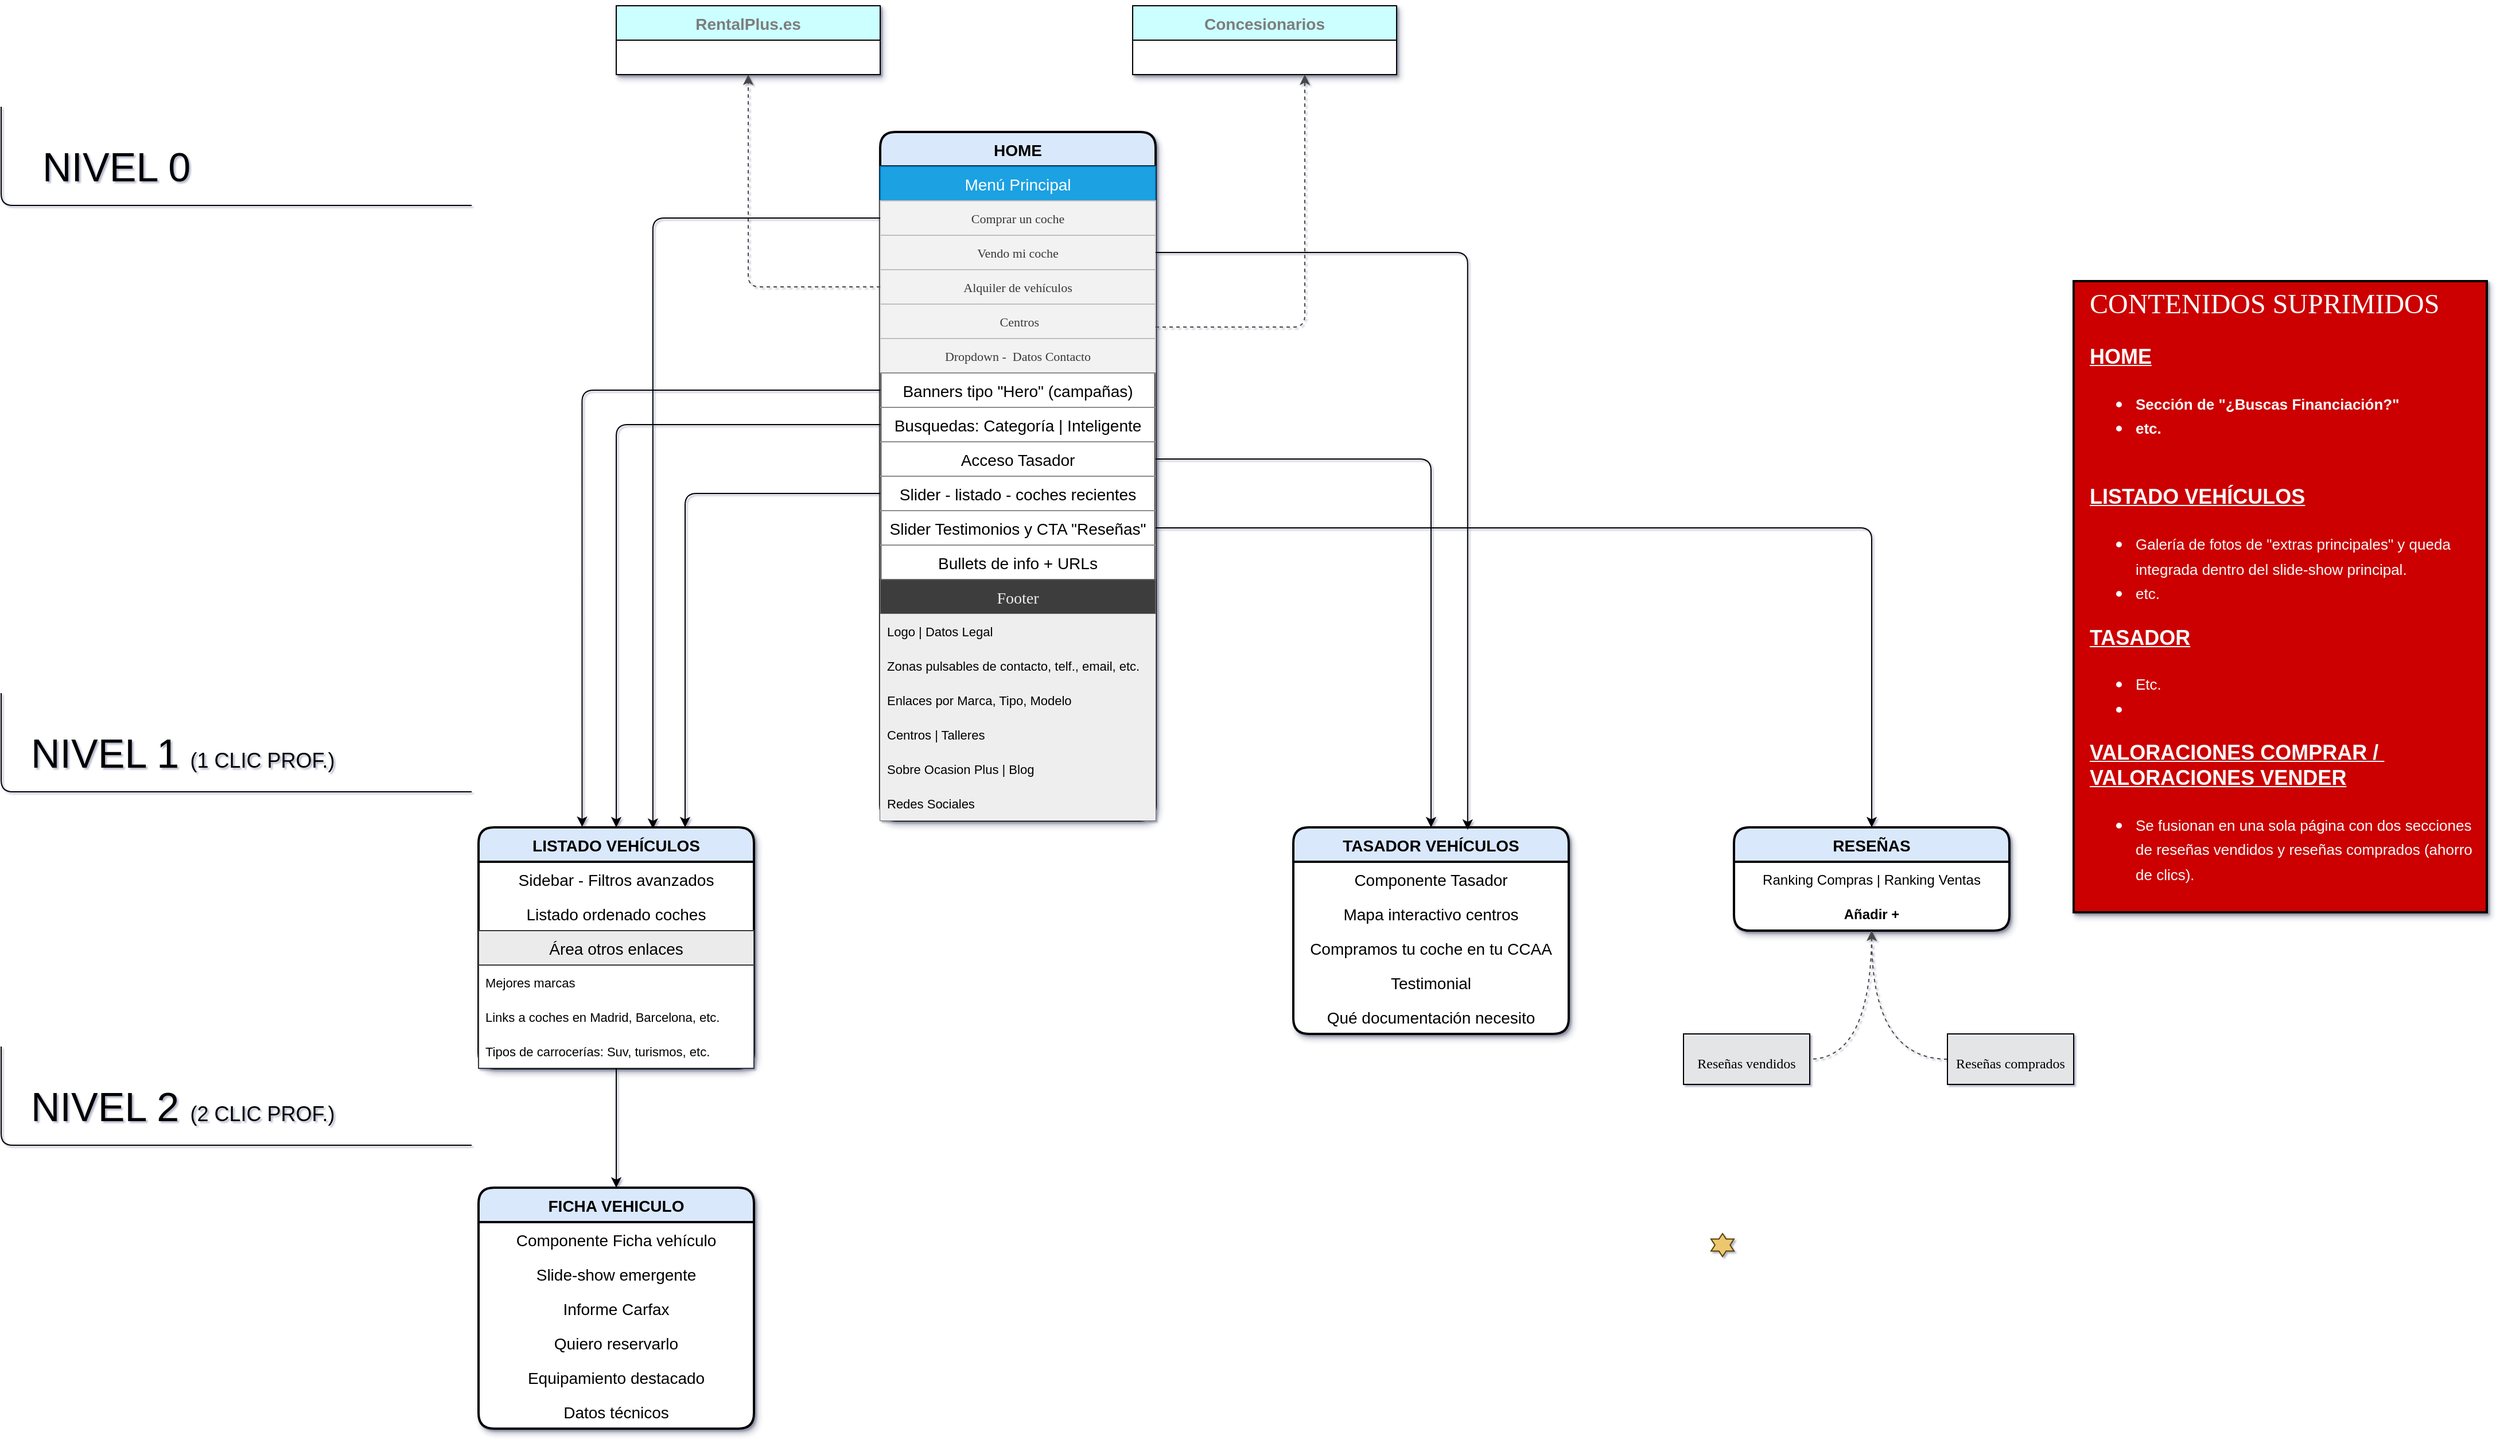 <mxfile version="17.2.4" type="github">
  <diagram name="Page-1" id="b520641d-4fe3-3701-9064-5fc419738815">
    <mxGraphModel dx="2585" dy="1785" grid="1" gridSize="10" guides="1" tooltips="1" connect="1" arrows="1" fold="1" page="0" pageScale="1" pageWidth="1100" pageHeight="850" background="none" math="0" shadow="1">
      <root>
        <mxCell id="0" />
        <mxCell id="1" parent="0" />
        <mxCell id="tPE-32FipRdGpnMbUiPh-1" value="HOME" style="swimlane;fontStyle=1;childLayout=stackLayout;horizontal=1;startSize=30;horizontalStack=0;resizeParent=1;resizeParentMax=0;resizeLast=0;collapsible=1;marginBottom=0;fillColor=#dae8fc;strokeColor=default;gradientColor=none;swimlaneFillColor=default;strokeWidth=2;perimeterSpacing=0;rounded=1;shadow=1;sketch=0;glass=0;fontSize=14;" parent="1" vertex="1">
          <mxGeometry x="810" y="50" width="240" height="600" as="geometry">
            <mxRectangle x="50" y="140" width="70" height="30" as="alternateBounds" />
          </mxGeometry>
        </mxCell>
        <mxCell id="n5QsFFlIIkBd-EJtn_40-27" value="Menú Principal" style="swimlane;fontStyle=0;childLayout=stackLayout;horizontal=1;startSize=30;horizontalStack=0;resizeParent=1;resizeParentMax=0;resizeLast=0;collapsible=1;marginBottom=0;fontFamily=Helvetica;fontSize=14;strokeWidth=1;fillColor=#1ba1e2;strokeColor=#006EAF;swimlaneFillColor=default;fontColor=#ffffff;" parent="tPE-32FipRdGpnMbUiPh-1" vertex="1">
          <mxGeometry y="30" width="240" height="180" as="geometry">
            <mxRectangle y="30" width="240" height="30" as="alternateBounds" />
          </mxGeometry>
        </mxCell>
        <mxCell id="n5QsFFlIIkBd-EJtn_40-28" value="Comprar un coche" style="text;strokeColor=#BFBFBF;fillColor=#F2F2F2;align=center;verticalAlign=middle;spacingLeft=4;spacingRight=4;overflow=hidden;points=[[0,0.5],[1,0.5]];portConstraint=eastwest;rotatable=0;fontFamily=Verdana;fontSize=11;fontColor=#383838;strokeWidth=1;" parent="n5QsFFlIIkBd-EJtn_40-27" vertex="1">
          <mxGeometry y="30" width="240" height="30" as="geometry" />
        </mxCell>
        <mxCell id="n5QsFFlIIkBd-EJtn_40-29" value="Vendo mi coche" style="text;strokeColor=#BFBFBF;fillColor=#F2F2F2;align=center;verticalAlign=middle;spacingLeft=4;spacingRight=4;overflow=hidden;points=[[0,0.5],[1,0.5]];portConstraint=eastwest;rotatable=0;fontFamily=Verdana;fontSize=11;fontColor=#383838;strokeWidth=1;" parent="n5QsFFlIIkBd-EJtn_40-27" vertex="1">
          <mxGeometry y="60" width="240" height="30" as="geometry" />
        </mxCell>
        <mxCell id="n5QsFFlIIkBd-EJtn_40-30" value="Alquiler de vehículos" style="text;strokeColor=#BFBFBF;fillColor=#F2F2F2;align=center;verticalAlign=middle;spacingLeft=4;spacingRight=4;overflow=hidden;points=[[0,0.5],[1,0.5]];portConstraint=eastwest;rotatable=0;fontFamily=Verdana;fontSize=11;fontColor=#383838;strokeWidth=1;" parent="n5QsFFlIIkBd-EJtn_40-27" vertex="1">
          <mxGeometry y="90" width="240" height="30" as="geometry" />
        </mxCell>
        <mxCell id="n5QsFFlIIkBd-EJtn_40-31" value=" Centros" style="text;strokeColor=#BFBFBF;fillColor=#F2F2F2;align=center;verticalAlign=middle;spacingLeft=4;spacingRight=4;overflow=hidden;points=[[0,0,0,0.5],[1,0.5]];portConstraint=eastwest;rotatable=0;fontFamily=Verdana;fontSize=11;fontColor=#383838;strokeWidth=1;" parent="n5QsFFlIIkBd-EJtn_40-27" vertex="1">
          <mxGeometry y="120" width="240" height="30" as="geometry" />
        </mxCell>
        <mxCell id="n5QsFFlIIkBd-EJtn_40-32" value="Dropdown -  Datos Contacto" style="text;strokeColor=#BFBFBF;fillColor=#F2F2F2;align=center;verticalAlign=middle;spacingLeft=4;spacingRight=4;overflow=hidden;points=[[0,0.5],[1,0.5]];portConstraint=eastwest;rotatable=0;fontFamily=Verdana;fontSize=11;fontColor=#383838;strokeWidth=1;" parent="n5QsFFlIIkBd-EJtn_40-27" vertex="1">
          <mxGeometry y="150" width="240" height="30" as="geometry" />
        </mxCell>
        <mxCell id="n5QsFFlIIkBd-EJtn_40-39" value="Banners tipo &quot;Hero&quot; (campañas)" style="text;strokeColor=#8C8C8C;fillColor=none;align=center;verticalAlign=middle;spacingLeft=4;spacingRight=4;overflow=hidden;points=[[0,0.5],[1,0.5]];portConstraint=eastwest;rotatable=0;strokeWidth=1;fontStyle=0;fontSize=14;" parent="tPE-32FipRdGpnMbUiPh-1" vertex="1">
          <mxGeometry y="210" width="240" height="30" as="geometry" />
        </mxCell>
        <mxCell id="tPE-32FipRdGpnMbUiPh-10" value="Busquedas: Categoría | Inteligente" style="text;strokeColor=#8C8C8C;fillColor=none;align=center;verticalAlign=middle;spacingLeft=4;spacingRight=4;overflow=hidden;points=[[0,0.5],[1,0.5]];portConstraint=eastwest;rotatable=0;strokeWidth=1;fontStyle=0;fontSize=14;" parent="tPE-32FipRdGpnMbUiPh-1" vertex="1">
          <mxGeometry y="240" width="240" height="30" as="geometry" />
        </mxCell>
        <mxCell id="tPE-32FipRdGpnMbUiPh-13" value="Acceso Tasador" style="text;strokeColor=#8C8C8C;fillColor=none;align=center;verticalAlign=middle;spacingLeft=4;spacingRight=4;overflow=hidden;points=[[0,0.5],[1,0.5]];portConstraint=eastwest;rotatable=0;strokeWidth=1;fontStyle=0;fontSize=14;" parent="tPE-32FipRdGpnMbUiPh-1" vertex="1">
          <mxGeometry y="270" width="240" height="30" as="geometry" />
        </mxCell>
        <mxCell id="tPE-32FipRdGpnMbUiPh-16" value="Slider - listado - coches recientes" style="text;strokeColor=#8C8C8C;fillColor=none;align=center;verticalAlign=middle;spacingLeft=4;spacingRight=4;overflow=hidden;points=[[0,0.5],[1,0.5]];portConstraint=eastwest;rotatable=0;strokeWidth=1;fontStyle=0;fontSize=14;" parent="tPE-32FipRdGpnMbUiPh-1" vertex="1">
          <mxGeometry y="300" width="240" height="30" as="geometry" />
        </mxCell>
        <mxCell id="tPE-32FipRdGpnMbUiPh-17" value="Slider Testimonios y CTA &quot;Reseñas&quot;" style="text;strokeColor=#8C8C8C;fillColor=none;align=center;verticalAlign=middle;spacingLeft=4;spacingRight=4;overflow=hidden;points=[[0,0.5],[1,0.5]];portConstraint=eastwest;rotatable=0;strokeWidth=1;fontStyle=0;fontSize=14;" parent="tPE-32FipRdGpnMbUiPh-1" vertex="1">
          <mxGeometry y="330" width="240" height="30" as="geometry" />
        </mxCell>
        <mxCell id="tPE-32FipRdGpnMbUiPh-19" value="Bullets de info + URLs" style="text;strokeColor=#8C8C8C;fillColor=none;align=center;verticalAlign=middle;spacingLeft=4;spacingRight=4;overflow=hidden;points=[[0,0.5],[1,0.5]];portConstraint=eastwest;rotatable=0;strokeWidth=1;fontStyle=0;fontSize=14;" parent="tPE-32FipRdGpnMbUiPh-1" vertex="1">
          <mxGeometry y="360" width="240" height="30" as="geometry" />
        </mxCell>
        <mxCell id="n5QsFFlIIkBd-EJtn_40-43" value="Footer" style="swimlane;fontStyle=0;childLayout=stackLayout;horizontal=1;startSize=30;horizontalStack=0;resizeParent=1;resizeParentMax=0;resizeLast=0;collapsible=1;marginBottom=0;fontFamily=Verdana;fontSize=14;strokeWidth=1;swimlaneFillColor=default;fillColor=#3D3D3D;fontColor=#EDEDED;strokeColor=#666666;" parent="tPE-32FipRdGpnMbUiPh-1" vertex="1">
          <mxGeometry y="390" width="240" height="210" as="geometry">
            <mxRectangle y="480" width="240" height="30" as="alternateBounds" />
          </mxGeometry>
        </mxCell>
        <mxCell id="n5QsFFlIIkBd-EJtn_40-44" value="Logo | Datos Legal" style="text;align=left;verticalAlign=middle;spacingLeft=4;spacingRight=4;overflow=hidden;points=[[0,0.5],[1,0.5]];portConstraint=eastwest;rotatable=0;fontFamily=Helvetica;fontSize=11;fillColor=#eeeeee;strokeColor=none;" parent="n5QsFFlIIkBd-EJtn_40-43" vertex="1">
          <mxGeometry y="30" width="240" height="30" as="geometry" />
        </mxCell>
        <mxCell id="n5QsFFlIIkBd-EJtn_40-45" value="Zonas pulsables de contacto, telf., email, etc." style="text;strokeColor=none;fillColor=#eeeeee;align=left;verticalAlign=middle;spacingLeft=4;spacingRight=4;overflow=hidden;points=[[0,0.5],[1,0.5]];portConstraint=eastwest;rotatable=0;fontFamily=Helvetica;fontSize=11;fontColor=default;" parent="n5QsFFlIIkBd-EJtn_40-43" vertex="1">
          <mxGeometry y="60" width="240" height="30" as="geometry" />
        </mxCell>
        <mxCell id="n5QsFFlIIkBd-EJtn_40-46" value="Enlaces por Marca, Tipo, Modelo" style="text;strokeColor=none;fillColor=#eeeeee;align=left;verticalAlign=middle;spacingLeft=4;spacingRight=4;overflow=hidden;points=[[0,0.5],[1,0.5]];portConstraint=eastwest;rotatable=0;fontFamily=Helvetica;fontSize=11;fontColor=default;" parent="n5QsFFlIIkBd-EJtn_40-43" vertex="1">
          <mxGeometry y="90" width="240" height="30" as="geometry" />
        </mxCell>
        <mxCell id="n5QsFFlIIkBd-EJtn_40-47" value="Centros | Talleres" style="text;strokeColor=none;fillColor=#eeeeee;align=left;verticalAlign=middle;spacingLeft=4;spacingRight=4;overflow=hidden;points=[[0,0.5],[1,0.5]];portConstraint=eastwest;rotatable=0;fontFamily=Helvetica;fontSize=11;fontColor=default;" parent="n5QsFFlIIkBd-EJtn_40-43" vertex="1">
          <mxGeometry y="120" width="240" height="30" as="geometry" />
        </mxCell>
        <mxCell id="n5QsFFlIIkBd-EJtn_40-48" value="Sobre Ocasion Plus | Blog" style="text;strokeColor=none;fillColor=#eeeeee;align=left;verticalAlign=middle;spacingLeft=4;spacingRight=4;overflow=hidden;points=[[0,0.5],[1,0.5]];portConstraint=eastwest;rotatable=0;fontFamily=Helvetica;fontSize=11;fontColor=default;" parent="n5QsFFlIIkBd-EJtn_40-43" vertex="1">
          <mxGeometry y="150" width="240" height="30" as="geometry" />
        </mxCell>
        <mxCell id="n5QsFFlIIkBd-EJtn_40-49" value="Redes Sociales" style="text;strokeColor=none;fillColor=#eeeeee;align=left;verticalAlign=middle;spacingLeft=4;spacingRight=4;overflow=hidden;points=[[0,0.5],[1,0.5]];portConstraint=eastwest;rotatable=0;fontFamily=Helvetica;fontSize=11;fontColor=default;" parent="n5QsFFlIIkBd-EJtn_40-43" vertex="1">
          <mxGeometry y="180" width="240" height="30" as="geometry" />
        </mxCell>
        <mxCell id="n5QsFFlIIkBd-EJtn_40-1" value="LISTADO VEHÍCULOS" style="swimlane;fontStyle=1;childLayout=stackLayout;horizontal=1;startSize=30;horizontalStack=0;resizeParent=1;resizeParentMax=0;resizeLast=0;collapsible=1;marginBottom=0;fillColor=#dae8fc;strokeColor=default;gradientColor=none;swimlaneFillColor=default;strokeWidth=2;perimeterSpacing=0;rounded=1;shadow=1;sketch=0;glass=0;fontSize=14;" parent="1" vertex="1">
          <mxGeometry x="460" y="656" width="240" height="210" as="geometry">
            <mxRectangle x="530" y="420" width="70" height="30" as="alternateBounds" />
          </mxGeometry>
        </mxCell>
        <mxCell id="n5QsFFlIIkBd-EJtn_40-3" value="Sidebar - Filtros avanzados" style="text;strokeColor=none;fillColor=none;align=center;verticalAlign=middle;spacingLeft=4;spacingRight=4;overflow=hidden;points=[[0,0.5],[1,0.5]];portConstraint=eastwest;rotatable=0;strokeWidth=2;fontStyle=0;fontSize=14;" parent="n5QsFFlIIkBd-EJtn_40-1" vertex="1">
          <mxGeometry y="30" width="240" height="30" as="geometry" />
        </mxCell>
        <mxCell id="n5QsFFlIIkBd-EJtn_40-4" value="Listado ordenado coches" style="text;strokeColor=none;fillColor=none;align=center;verticalAlign=middle;spacingLeft=4;spacingRight=4;overflow=hidden;points=[[0,0.5],[1,0.5]];portConstraint=eastwest;rotatable=0;strokeWidth=2;fontStyle=0;fontSize=14;" parent="n5QsFFlIIkBd-EJtn_40-1" vertex="1">
          <mxGeometry y="60" width="240" height="30" as="geometry" />
        </mxCell>
        <mxCell id="n5QsFFlIIkBd-EJtn_40-22" value="Área otros enlaces" style="swimlane;fontStyle=0;childLayout=stackLayout;horizontal=1;startSize=30;horizontalStack=0;resizeParent=1;resizeParentMax=0;resizeLast=0;collapsible=1;marginBottom=0;fontFamily=Helvetica;fontSize=14;strokeWidth=1;fillColor=#EBEBEB;strokeColor=#36393d;gradientColor=none;swimlaneFillColor=default;" parent="n5QsFFlIIkBd-EJtn_40-1" vertex="1">
          <mxGeometry y="90" width="240" height="120" as="geometry">
            <mxRectangle y="90" width="240" height="30" as="alternateBounds" />
          </mxGeometry>
        </mxCell>
        <mxCell id="n5QsFFlIIkBd-EJtn_40-23" value="Mejores marcas" style="text;strokeColor=none;fillColor=none;align=left;verticalAlign=middle;spacingLeft=4;spacingRight=4;overflow=hidden;points=[[0,0.5],[1,0.5]];portConstraint=eastwest;rotatable=0;fontFamily=Helvetica;fontSize=11;fontColor=default;" parent="n5QsFFlIIkBd-EJtn_40-22" vertex="1">
          <mxGeometry y="30" width="240" height="30" as="geometry" />
        </mxCell>
        <mxCell id="n5QsFFlIIkBd-EJtn_40-24" value="Links a coches en Madrid, Barcelona, etc." style="text;strokeColor=none;fillColor=none;align=left;verticalAlign=middle;spacingLeft=4;spacingRight=4;overflow=hidden;points=[[0,0.5],[1,0.5]];portConstraint=eastwest;rotatable=0;fontFamily=Helvetica;fontSize=11;fontColor=default;" parent="n5QsFFlIIkBd-EJtn_40-22" vertex="1">
          <mxGeometry y="60" width="240" height="30" as="geometry" />
        </mxCell>
        <mxCell id="n5QsFFlIIkBd-EJtn_40-25" value="Tipos de carrocerías: Suv, turismos, etc." style="text;strokeColor=none;fillColor=none;align=left;verticalAlign=middle;spacingLeft=4;spacingRight=4;overflow=hidden;points=[[0,0.5],[1,0.5]];portConstraint=eastwest;rotatable=0;fontFamily=Helvetica;fontSize=11;fontColor=default;" parent="n5QsFFlIIkBd-EJtn_40-22" vertex="1">
          <mxGeometry y="90" width="240" height="30" as="geometry" />
        </mxCell>
        <mxCell id="n5QsFFlIIkBd-EJtn_40-64" value="TASADOR VEHÍCULOS" style="swimlane;fontStyle=1;childLayout=stackLayout;horizontal=1;startSize=30;horizontalStack=0;resizeParent=1;resizeParentMax=0;resizeLast=0;collapsible=1;marginBottom=0;fillColor=#dae8fc;strokeColor=default;gradientColor=none;swimlaneFillColor=default;strokeWidth=2;perimeterSpacing=0;rounded=1;shadow=1;sketch=0;glass=0;fontSize=14;" parent="1" vertex="1">
          <mxGeometry x="1170" y="656" width="240" height="180" as="geometry">
            <mxRectangle x="1080" y="425" width="70" height="30" as="alternateBounds" />
          </mxGeometry>
        </mxCell>
        <mxCell id="n5QsFFlIIkBd-EJtn_40-80" value="Componente Tasador" style="text;strokeColor=none;fillColor=none;align=center;verticalAlign=middle;spacingLeft=4;spacingRight=4;overflow=hidden;points=[[0,0.5],[1,0.5]];portConstraint=eastwest;rotatable=0;strokeWidth=2;fontStyle=0;fontSize=14;" parent="n5QsFFlIIkBd-EJtn_40-64" vertex="1">
          <mxGeometry y="30" width="240" height="30" as="geometry" />
        </mxCell>
        <mxCell id="n5QsFFlIIkBd-EJtn_40-83" value="Mapa interactivo centros" style="text;strokeColor=none;fillColor=none;align=center;verticalAlign=middle;spacingLeft=4;spacingRight=4;overflow=hidden;points=[[0,0.5],[1,0.5]];portConstraint=eastwest;rotatable=0;strokeWidth=2;fontStyle=0;fontSize=14;" parent="n5QsFFlIIkBd-EJtn_40-64" vertex="1">
          <mxGeometry y="60" width="240" height="30" as="geometry" />
        </mxCell>
        <mxCell id="n5QsFFlIIkBd-EJtn_40-84" value="Compramos tu coche en tu CCAA" style="text;strokeColor=none;fillColor=none;align=center;verticalAlign=middle;spacingLeft=4;spacingRight=4;overflow=hidden;points=[[0,0.5],[1,0.5]];portConstraint=eastwest;rotatable=0;strokeWidth=2;fontStyle=0;fontSize=14;" parent="n5QsFFlIIkBd-EJtn_40-64" vertex="1">
          <mxGeometry y="90" width="240" height="30" as="geometry" />
        </mxCell>
        <mxCell id="n5QsFFlIIkBd-EJtn_40-85" value="Testimonial" style="text;strokeColor=none;fillColor=none;align=center;verticalAlign=middle;spacingLeft=4;spacingRight=4;overflow=hidden;points=[[0,0.5],[1,0.5]];portConstraint=eastwest;rotatable=0;strokeWidth=2;fontStyle=0;fontSize=14;" parent="n5QsFFlIIkBd-EJtn_40-64" vertex="1">
          <mxGeometry y="120" width="240" height="30" as="geometry" />
        </mxCell>
        <mxCell id="n5QsFFlIIkBd-EJtn_40-86" value="Qué documentación necesito" style="text;strokeColor=none;fillColor=none;align=center;verticalAlign=middle;spacingLeft=4;spacingRight=4;overflow=hidden;points=[[0,0.5],[1,0.5]];portConstraint=eastwest;rotatable=0;strokeWidth=2;fontStyle=0;fontSize=14;" parent="n5QsFFlIIkBd-EJtn_40-64" vertex="1">
          <mxGeometry y="150" width="240" height="30" as="geometry" />
        </mxCell>
        <mxCell id="n5QsFFlIIkBd-EJtn_40-95" value="RentalPlus.es" style="swimlane;fontStyle=1;childLayout=stackLayout;horizontal=1;startSize=30;horizontalStack=0;resizeParent=1;resizeParentMax=0;resizeLast=0;collapsible=1;marginBottom=0;fillColor=#CCFFFF;strokeColor=default;gradientColor=none;swimlaneFillColor=default;strokeWidth=1;perimeterSpacing=0;rounded=1;shadow=1;sketch=0;glass=0;fontSize=14;fontColor=#7D7D7D;arcSize=0;" parent="1" vertex="1">
          <mxGeometry x="580" y="-60" width="230" height="60" as="geometry">
            <mxRectangle x="520" y="-150" width="70" height="30" as="alternateBounds" />
          </mxGeometry>
        </mxCell>
        <mxCell id="n5QsFFlIIkBd-EJtn_40-106" value="FICHA VEHICULO" style="swimlane;fontStyle=1;childLayout=stackLayout;horizontal=1;startSize=30;horizontalStack=0;resizeParent=1;resizeParentMax=0;resizeLast=0;collapsible=1;marginBottom=0;fillColor=#dae8fc;strokeColor=default;gradientColor=none;swimlaneFillColor=default;strokeWidth=2;perimeterSpacing=0;rounded=1;shadow=1;sketch=0;glass=0;fontSize=14;" parent="1" vertex="1">
          <mxGeometry x="460" y="970" width="240" height="210" as="geometry">
            <mxRectangle x="530" y="420" width="70" height="30" as="alternateBounds" />
          </mxGeometry>
        </mxCell>
        <mxCell id="n5QsFFlIIkBd-EJtn_40-107" value="Componente Ficha vehículo" style="text;strokeColor=none;fillColor=none;align=center;verticalAlign=middle;spacingLeft=4;spacingRight=4;overflow=hidden;points=[[0,0.5],[1,0.5]];portConstraint=eastwest;rotatable=0;strokeWidth=2;fontStyle=0;fontSize=14;" parent="n5QsFFlIIkBd-EJtn_40-106" vertex="1">
          <mxGeometry y="30" width="240" height="30" as="geometry" />
        </mxCell>
        <mxCell id="n5QsFFlIIkBd-EJtn_40-113" value="Slide-show emergente" style="text;strokeColor=none;fillColor=none;align=center;verticalAlign=middle;spacingLeft=4;spacingRight=4;overflow=hidden;points=[[0,0.5],[1,0.5]];portConstraint=eastwest;rotatable=0;strokeWidth=2;fontStyle=0;fontSize=14;" parent="n5QsFFlIIkBd-EJtn_40-106" vertex="1">
          <mxGeometry y="60" width="240" height="30" as="geometry" />
        </mxCell>
        <mxCell id="n5QsFFlIIkBd-EJtn_40-121" value="Informe Carfax" style="text;strokeColor=none;fillColor=none;align=center;verticalAlign=middle;spacingLeft=4;spacingRight=4;overflow=hidden;points=[[0,0.5],[1,0.5]];portConstraint=eastwest;rotatable=0;strokeWidth=2;fontStyle=0;fontSize=14;" parent="n5QsFFlIIkBd-EJtn_40-106" vertex="1">
          <mxGeometry y="90" width="240" height="30" as="geometry" />
        </mxCell>
        <mxCell id="n5QsFFlIIkBd-EJtn_40-116" value="Quiero reservarlo" style="text;strokeColor=none;fillColor=none;align=center;verticalAlign=middle;spacingLeft=4;spacingRight=4;overflow=hidden;points=[[0,0.5],[1,0.5]];portConstraint=eastwest;rotatable=0;strokeWidth=2;fontStyle=0;fontSize=14;" parent="n5QsFFlIIkBd-EJtn_40-106" vertex="1">
          <mxGeometry y="120" width="240" height="30" as="geometry" />
        </mxCell>
        <mxCell id="n5QsFFlIIkBd-EJtn_40-114" value="Equipamiento destacado" style="text;strokeColor=none;fillColor=none;align=center;verticalAlign=middle;spacingLeft=4;spacingRight=4;overflow=hidden;points=[[0,0.5],[1,0.5]];portConstraint=eastwest;rotatable=0;strokeWidth=2;fontStyle=0;fontSize=14;" parent="n5QsFFlIIkBd-EJtn_40-106" vertex="1">
          <mxGeometry y="150" width="240" height="30" as="geometry" />
        </mxCell>
        <mxCell id="n5QsFFlIIkBd-EJtn_40-115" value="Datos técnicos" style="text;strokeColor=none;fillColor=none;align=center;verticalAlign=middle;spacingLeft=4;spacingRight=4;overflow=hidden;points=[[0,0.5],[1,0.5]];portConstraint=eastwest;rotatable=0;strokeWidth=2;fontStyle=0;fontSize=14;" parent="n5QsFFlIIkBd-EJtn_40-106" vertex="1">
          <mxGeometry y="180" width="240" height="30" as="geometry" />
        </mxCell>
        <mxCell id="BOkPXNL5kLNex8SF89P--1" value="&lt;font style=&quot;font-size: 35px&quot;&gt;NIVEL 0&lt;/font&gt;" style="text;html=1;strokeColor=none;fillColor=none;align=left;verticalAlign=middle;whiteSpace=wrap;rounded=0;" parent="1" vertex="1">
          <mxGeometry x="78" y="65" width="240" height="30" as="geometry" />
        </mxCell>
        <mxCell id="BOkPXNL5kLNex8SF89P--2" value="&lt;font style=&quot;font-size: 35px&quot;&gt;NIVEL 1 &lt;/font&gt;&lt;font style=&quot;font-size: 18px&quot;&gt;(1 CLIC PROF.)&lt;/font&gt;" style="text;html=1;strokeColor=none;fillColor=none;align=left;verticalAlign=middle;whiteSpace=wrap;rounded=0;" parent="1" vertex="1">
          <mxGeometry x="68" y="576" width="310" height="30" as="geometry" />
        </mxCell>
        <mxCell id="BOkPXNL5kLNex8SF89P--3" value="&lt;font style=&quot;font-size: 35px&quot;&gt;NIVEL 2&amp;nbsp;&lt;/font&gt;&lt;font style=&quot;font-size: 18px&quot;&gt;(2 CLIC PROF.)&lt;/font&gt;" style="text;html=1;strokeColor=none;fillColor=none;align=left;verticalAlign=middle;whiteSpace=wrap;rounded=0;" parent="1" vertex="1">
          <mxGeometry x="68" y="884" width="310" height="30" as="geometry" />
        </mxCell>
        <mxCell id="BOkPXNL5kLNex8SF89P--4" value="&lt;font color=&quot;#fcfcfc&quot;&gt;&lt;font&gt;&lt;font face=&quot;Tahoma&quot; style=&quot;font-size: 24px&quot;&gt;CONTENIDOS SUPRIMIDOS&lt;/font&gt;&lt;br&gt;&lt;br&gt;&lt;b style=&quot;font-size: 18px&quot;&gt;&lt;u&gt;HOME&lt;/u&gt;&lt;br&gt;&lt;ul&gt;&lt;li&gt;&lt;font&gt;&lt;font&gt;&lt;span style=&quot;font-size: 13px&quot;&gt;Sección de &quot;¿Buscas Financiación?&lt;/span&gt;&lt;span style=&quot;font-size: 13px&quot;&gt;&quot;&amp;nbsp;&lt;/span&gt;&lt;/font&gt;&lt;/font&gt;&lt;/li&gt;&lt;li&gt;&lt;font&gt;&lt;font&gt;&lt;span style=&quot;font-size: 13px&quot;&gt;etc.&amp;nbsp;&lt;/span&gt;&lt;/font&gt;&lt;/font&gt;&lt;/li&gt;&lt;/ul&gt;&lt;/b&gt;&lt;br&gt;&lt;b style=&quot;font-size: 18px&quot;&gt;&lt;u&gt;LISTADO VEHÍCULOS&lt;/u&gt;&lt;/b&gt;&lt;/font&gt;&lt;br&gt;&lt;/font&gt;&lt;ul&gt;&lt;li&gt;&lt;span style=&quot;font-size: 13px&quot;&gt;&lt;font color=&quot;#fcfcfc&quot;&gt;Galería de fotos de &quot;extras principales&quot; y queda integrada dentro del slide-show principal.&lt;/font&gt;&lt;/span&gt;&lt;/li&gt;&lt;li&gt;&lt;span style=&quot;font-size: 13px&quot;&gt;&lt;font color=&quot;#fcfcfc&quot;&gt;etc.&lt;/font&gt;&lt;/span&gt;&lt;/li&gt;&lt;/ul&gt;&lt;div&gt;&lt;font color=&quot;#fcfcfc&quot;&gt;&lt;b&gt;&lt;u&gt;TASADOR&lt;/u&gt;&lt;/b&gt;&lt;br&gt;&lt;/font&gt;&lt;ul&gt;&lt;li&gt;&lt;font color=&quot;#fcfcfc&quot;&gt;&lt;span style=&quot;font-size: 13px&quot;&gt;Etc.&lt;/span&gt;&lt;/font&gt;&lt;/li&gt;&lt;li&gt;&lt;font color=&quot;#fcfcfc&quot;&gt;&lt;span style=&quot;font-size: 13px&quot;&gt;&lt;br&gt;&lt;/span&gt;&lt;/font&gt;&lt;/li&gt;&lt;/ul&gt;&lt;div&gt;&lt;b style=&quot;color: rgb(252 , 252 , 252)&quot;&gt;&lt;u&gt;VALORACIONES COMPRAR /&amp;nbsp;&lt;/u&gt;&lt;/b&gt;&lt;/div&gt;&lt;div&gt;&lt;font color=&quot;#fcfcfc&quot;&gt;&lt;b&gt;&lt;u&gt;VALORACIONES VENDER&lt;br&gt;&lt;/u&gt;&lt;/b&gt;&lt;/font&gt;&lt;ul&gt;&lt;li&gt;&lt;font color=&quot;#fcfcfc&quot;&gt;&lt;span style=&quot;font-size: 13px&quot;&gt;Se fusionan en una sola página con dos secciones de reseñas vendidos y reseñas comprados (ahorro de clics).&lt;/span&gt;&lt;/font&gt;&lt;/li&gt;&lt;/ul&gt;&lt;/div&gt;&lt;/div&gt;" style="rounded=1;fontSize=18;fillColor=#CC0000;align=left;perimeterSpacing=6;strokeWidth=2;glass=0;shadow=1;sketch=0;whiteSpace=wrap;html=1;fontColor=#FFFFFF;labelBackgroundColor=none;labelBorderColor=none;spacingLeft=0;spacingBottom=0;spacingRight=0;spacing=14;arcSize=0;" parent="1" vertex="1">
          <mxGeometry x="1850" y="180" width="360" height="550" as="geometry" />
        </mxCell>
        <mxCell id="BOkPXNL5kLNex8SF89P--8" value="Concesionarios" style="swimlane;fontStyle=1;childLayout=stackLayout;horizontal=1;startSize=30;horizontalStack=0;resizeParent=1;resizeParentMax=0;resizeLast=0;collapsible=1;marginBottom=0;fillColor=#CCFFFF;strokeColor=default;gradientColor=none;swimlaneFillColor=default;strokeWidth=1;perimeterSpacing=0;rounded=1;shadow=1;sketch=0;glass=0;fontSize=14;fontColor=#7D7D7D;arcSize=0;" parent="1" vertex="1">
          <mxGeometry x="1030" y="-60" width="230" height="60" as="geometry">
            <mxRectangle x="520" y="-150" width="70" height="30" as="alternateBounds" />
          </mxGeometry>
        </mxCell>
        <mxCell id="BOkPXNL5kLNex8SF89P--11" value="" style="endArrow=classic;html=1;rounded=1;fontSize=13;fontColor=#7D7D7D;strokeColor=#474747;dashed=1;" parent="1" edge="1">
          <mxGeometry relative="1" as="geometry">
            <mxPoint x="1050" y="220" as="sourcePoint" />
            <mxPoint x="1180" as="targetPoint" />
            <Array as="points">
              <mxPoint x="1180" y="220" />
            </Array>
          </mxGeometry>
        </mxCell>
        <mxCell id="Uhvf4nTfr99zA7y-8qi7-1" style="edgeStyle=orthogonalEdgeStyle;rounded=1;orthogonalLoop=1;jettySize=auto;html=1;exitX=1;exitY=0.5;exitDx=0;exitDy=0;entryX=0.5;entryY=0;entryDx=0;entryDy=0;" edge="1" parent="1" source="tPE-32FipRdGpnMbUiPh-13" target="n5QsFFlIIkBd-EJtn_40-64">
          <mxGeometry relative="1" as="geometry" />
        </mxCell>
        <mxCell id="Uhvf4nTfr99zA7y-8qi7-2" style="edgeStyle=orthogonalEdgeStyle;rounded=1;orthogonalLoop=1;jettySize=auto;html=1;exitX=0;exitY=0.5;exitDx=0;exitDy=0;fontSize=18;" edge="1" parent="1" source="tPE-32FipRdGpnMbUiPh-10" target="n5QsFFlIIkBd-EJtn_40-1">
          <mxGeometry relative="1" as="geometry" />
        </mxCell>
        <mxCell id="Uhvf4nTfr99zA7y-8qi7-3" style="edgeStyle=orthogonalEdgeStyle;rounded=1;orthogonalLoop=1;jettySize=auto;html=1;exitX=0;exitY=0.5;exitDx=0;exitDy=0;entryX=0.376;entryY=-0.002;entryDx=0;entryDy=0;entryPerimeter=0;fontSize=18;" edge="1" parent="1" source="n5QsFFlIIkBd-EJtn_40-39" target="n5QsFFlIIkBd-EJtn_40-1">
          <mxGeometry relative="1" as="geometry" />
        </mxCell>
        <mxCell id="Uhvf4nTfr99zA7y-8qi7-4" style="edgeStyle=orthogonalEdgeStyle;rounded=1;orthogonalLoop=1;jettySize=auto;html=1;exitX=0;exitY=0.5;exitDx=0;exitDy=0;fontSize=13;entryX=0.5;entryY=1;entryDx=0;entryDy=0;strokeColor=#474747;dashed=1;fontColor=#7D7D7D;" edge="1" parent="1" source="n5QsFFlIIkBd-EJtn_40-30" target="n5QsFFlIIkBd-EJtn_40-95">
          <mxGeometry relative="1" as="geometry">
            <mxPoint x="700" y="10" as="targetPoint" />
          </mxGeometry>
        </mxCell>
        <mxCell id="Uhvf4nTfr99zA7y-8qi7-5" style="edgeStyle=orthogonalEdgeStyle;rounded=0;orthogonalLoop=1;jettySize=auto;html=1;exitX=0.5;exitY=1;exitDx=0;exitDy=0;fontFamily=Tahoma;fontSize=24;fontColor=#EDEDED;" edge="1" parent="1" source="n5QsFFlIIkBd-EJtn_40-22" target="n5QsFFlIIkBd-EJtn_40-106">
          <mxGeometry relative="1" as="geometry" />
        </mxCell>
        <mxCell id="Uhvf4nTfr99zA7y-8qi7-6" style="edgeStyle=orthogonalEdgeStyle;rounded=1;orthogonalLoop=1;jettySize=auto;html=1;exitX=0;exitY=0.5;exitDx=0;exitDy=0;entryX=0.633;entryY=0.006;entryDx=0;entryDy=0;entryPerimeter=0;fontFamily=Tahoma;fontSize=24;fontColor=#EDEDED;" edge="1" parent="1" source="n5QsFFlIIkBd-EJtn_40-28" target="n5QsFFlIIkBd-EJtn_40-1">
          <mxGeometry relative="1" as="geometry" />
        </mxCell>
        <mxCell id="Uhvf4nTfr99zA7y-8qi7-8" style="edgeStyle=orthogonalEdgeStyle;rounded=1;orthogonalLoop=1;jettySize=auto;html=1;exitX=1;exitY=0.5;exitDx=0;exitDy=0;entryX=0.633;entryY=0.012;entryDx=0;entryDy=0;entryPerimeter=0;fontFamily=Tahoma;fontSize=24;fontColor=#EDEDED;" edge="1" parent="1" source="n5QsFFlIIkBd-EJtn_40-29" target="n5QsFFlIIkBd-EJtn_40-64">
          <mxGeometry relative="1" as="geometry" />
        </mxCell>
        <mxCell id="Uhvf4nTfr99zA7y-8qi7-9" style="edgeStyle=orthogonalEdgeStyle;rounded=1;orthogonalLoop=1;jettySize=auto;html=1;exitX=0;exitY=0.5;exitDx=0;exitDy=0;entryX=0.75;entryY=0;entryDx=0;entryDy=0;fontFamily=Tahoma;fontSize=24;fontColor=#EDEDED;" edge="1" parent="1" source="tPE-32FipRdGpnMbUiPh-16" target="n5QsFFlIIkBd-EJtn_40-1">
          <mxGeometry relative="1" as="geometry" />
        </mxCell>
        <mxCell id="Uhvf4nTfr99zA7y-8qi7-10" value="RESEÑAS" style="swimlane;fontStyle=1;childLayout=stackLayout;horizontal=1;startSize=30;horizontalStack=0;resizeParent=1;resizeParentMax=0;resizeLast=0;collapsible=1;marginBottom=0;fillColor=#dae8fc;strokeColor=default;gradientColor=none;swimlaneFillColor=default;strokeWidth=2;perimeterSpacing=0;rounded=1;shadow=1;sketch=0;glass=0;fontSize=14;" vertex="1" parent="1">
          <mxGeometry x="1554" y="656" width="240" height="90" as="geometry">
            <mxRectangle x="1080" y="425" width="70" height="30" as="alternateBounds" />
          </mxGeometry>
        </mxCell>
        <mxCell id="Uhvf4nTfr99zA7y-8qi7-21" value="Ranking Compras | Ranking Ventas" style="text;strokeColor=none;fillColor=none;align=center;verticalAlign=middle;spacingLeft=4;spacingRight=4;overflow=hidden;points=[[0,0.5],[1,0.5]];portConstraint=eastwest;rotatable=0;strokeWidth=2;fontStyle=0;fontSize=12;" vertex="1" parent="Uhvf4nTfr99zA7y-8qi7-10">
          <mxGeometry y="30" width="240" height="30" as="geometry" />
        </mxCell>
        <mxCell id="Uhvf4nTfr99zA7y-8qi7-37" value="Añadir +" style="text;strokeColor=none;fillColor=none;align=center;verticalAlign=middle;spacingLeft=4;spacingRight=4;overflow=hidden;points=[[0,0.5],[1,0.5]];portConstraint=eastwest;rotatable=0;strokeWidth=2;fontStyle=1;fontSize=12;" vertex="1" parent="Uhvf4nTfr99zA7y-8qi7-10">
          <mxGeometry y="60" width="240" height="30" as="geometry" />
        </mxCell>
        <mxCell id="Uhvf4nTfr99zA7y-8qi7-16" style="edgeStyle=orthogonalEdgeStyle;rounded=1;orthogonalLoop=1;jettySize=auto;html=1;exitX=1;exitY=0.5;exitDx=0;exitDy=0;entryX=0.5;entryY=0;entryDx=0;entryDy=0;fontFamily=Tahoma;fontSize=24;fontColor=#EDEDED;" edge="1" parent="1" source="tPE-32FipRdGpnMbUiPh-17" target="Uhvf4nTfr99zA7y-8qi7-10">
          <mxGeometry relative="1" as="geometry" />
        </mxCell>
        <mxCell id="Uhvf4nTfr99zA7y-8qi7-17" value="" style="edgeStyle=orthogonalEdgeStyle;startArrow=none;endArrow=none;targetPortConstraint=eastwest;sourcePortConstraint=northsouth;fontFamily=Tahoma;fontSize=24;fontColor=#EDEDED;exitX=0.5;exitY=1;exitDx=0;exitDy=0;curved=1;dashed=1;strokeColor=#4A4A4A;entryX=1;entryY=0.5;entryDx=0;entryDy=0;" edge="1" target="Uhvf4nTfr99zA7y-8qi7-19" parent="1" source="Uhvf4nTfr99zA7y-8qi7-10">
          <mxGeometry relative="1" as="geometry">
            <mxPoint x="1610" y="760" as="sourcePoint" />
          </mxGeometry>
        </mxCell>
        <mxCell id="Uhvf4nTfr99zA7y-8qi7-19" value="&lt;font color=&quot;#030303&quot; style=&quot;font-size: 12px ; line-height: 1.3&quot;&gt;Reseñas vendidos&lt;/font&gt;" style="whiteSpace=wrap;html=1;align=center;verticalAlign=middle;treeFolding=1;treeMoving=1;fontFamily=Tahoma;fontSize=24;fontColor=#EDEDED;fillColor=#E3E5E6;" vertex="1" parent="1">
          <mxGeometry x="1510" y="836" width="110" height="44" as="geometry" />
        </mxCell>
        <mxCell id="Uhvf4nTfr99zA7y-8qi7-46" style="edgeStyle=orthogonalEdgeStyle;curved=1;orthogonalLoop=1;jettySize=auto;html=1;exitX=0;exitY=0.5;exitDx=0;exitDy=0;dashed=1;fontFamily=Verdana;fontSize=13;fontColor=#383838;strokeColor=#4A4A4A;" edge="1" parent="1" source="Uhvf4nTfr99zA7y-8qi7-20" target="Uhvf4nTfr99zA7y-8qi7-10">
          <mxGeometry relative="1" as="geometry" />
        </mxCell>
        <mxCell id="Uhvf4nTfr99zA7y-8qi7-20" value="&lt;span style=&quot;color: rgb(3 , 3 , 3) ; font-size: 12px&quot;&gt;Reseñas comprados&lt;/span&gt;" style="whiteSpace=wrap;html=1;align=center;verticalAlign=middle;treeFolding=1;treeMoving=1;fontFamily=Tahoma;fontSize=24;fontColor=#EDEDED;fillColor=#E3E5E6;" vertex="1" parent="1">
          <mxGeometry x="1740" y="836" width="110" height="44" as="geometry" />
        </mxCell>
        <mxCell id="Uhvf4nTfr99zA7y-8qi7-40" value="" style="verticalLabelPosition=bottom;verticalAlign=top;html=1;shape=mxgraph.basic.6_point_star;fontFamily=Tahoma;fontSize=24;fontColor=default;fillColor=#EDC76F;rotation=90;strokeColor=#594000;" vertex="1" parent="1">
          <mxGeometry x="1534" y="1010" width="20" height="20" as="geometry" />
        </mxCell>
        <mxCell id="Uhvf4nTfr99zA7y-8qi7-43" value="" style="endArrow=none;html=1;rounded=1;fontFamily=Tahoma;fontSize=13;fontColor=#030303;" edge="1" parent="1">
          <mxGeometry width="50" height="50" relative="1" as="geometry">
            <mxPoint x="454" y="114" as="sourcePoint" />
            <mxPoint x="44" y="28" as="targetPoint" />
            <Array as="points">
              <mxPoint x="44" y="114" />
            </Array>
          </mxGeometry>
        </mxCell>
        <mxCell id="Uhvf4nTfr99zA7y-8qi7-44" value="" style="endArrow=none;html=1;rounded=1;fontFamily=Tahoma;fontSize=13;fontColor=#030303;" edge="1" parent="1">
          <mxGeometry width="50" height="50" relative="1" as="geometry">
            <mxPoint x="454" y="625" as="sourcePoint" />
            <mxPoint x="44" y="539" as="targetPoint" />
            <Array as="points">
              <mxPoint x="44" y="625" />
            </Array>
          </mxGeometry>
        </mxCell>
        <mxCell id="Uhvf4nTfr99zA7y-8qi7-45" value="" style="endArrow=none;html=1;fontFamily=Tahoma;fontSize=13;fontColor=#030303;rounded=1;" edge="1" parent="1">
          <mxGeometry width="50" height="50" relative="1" as="geometry">
            <mxPoint x="454" y="933" as="sourcePoint" />
            <mxPoint x="44" y="847" as="targetPoint" />
            <Array as="points">
              <mxPoint x="44" y="933" />
            </Array>
          </mxGeometry>
        </mxCell>
      </root>
    </mxGraphModel>
  </diagram>
</mxfile>
